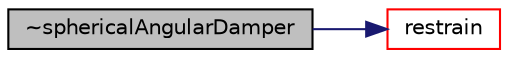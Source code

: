 digraph "~sphericalAngularDamper"
{
  bgcolor="transparent";
  edge [fontname="Helvetica",fontsize="10",labelfontname="Helvetica",labelfontsize="10"];
  node [fontname="Helvetica",fontsize="10",shape=record];
  rankdir="LR";
  Node1 [label="~sphericalAngularDamper",height=0.2,width=0.4,color="black", fillcolor="grey75", style="filled", fontcolor="black"];
  Node1 -> Node2 [color="midnightblue",fontsize="10",style="solid",fontname="Helvetica"];
  Node2 [label="restrain",height=0.2,width=0.4,color="red",URL="$a02487.html#a4c5d7873f07adebdfcea35684d5f1eb3",tooltip="Accumulate the retraint internal joint forces into the tau field and. "];
}

